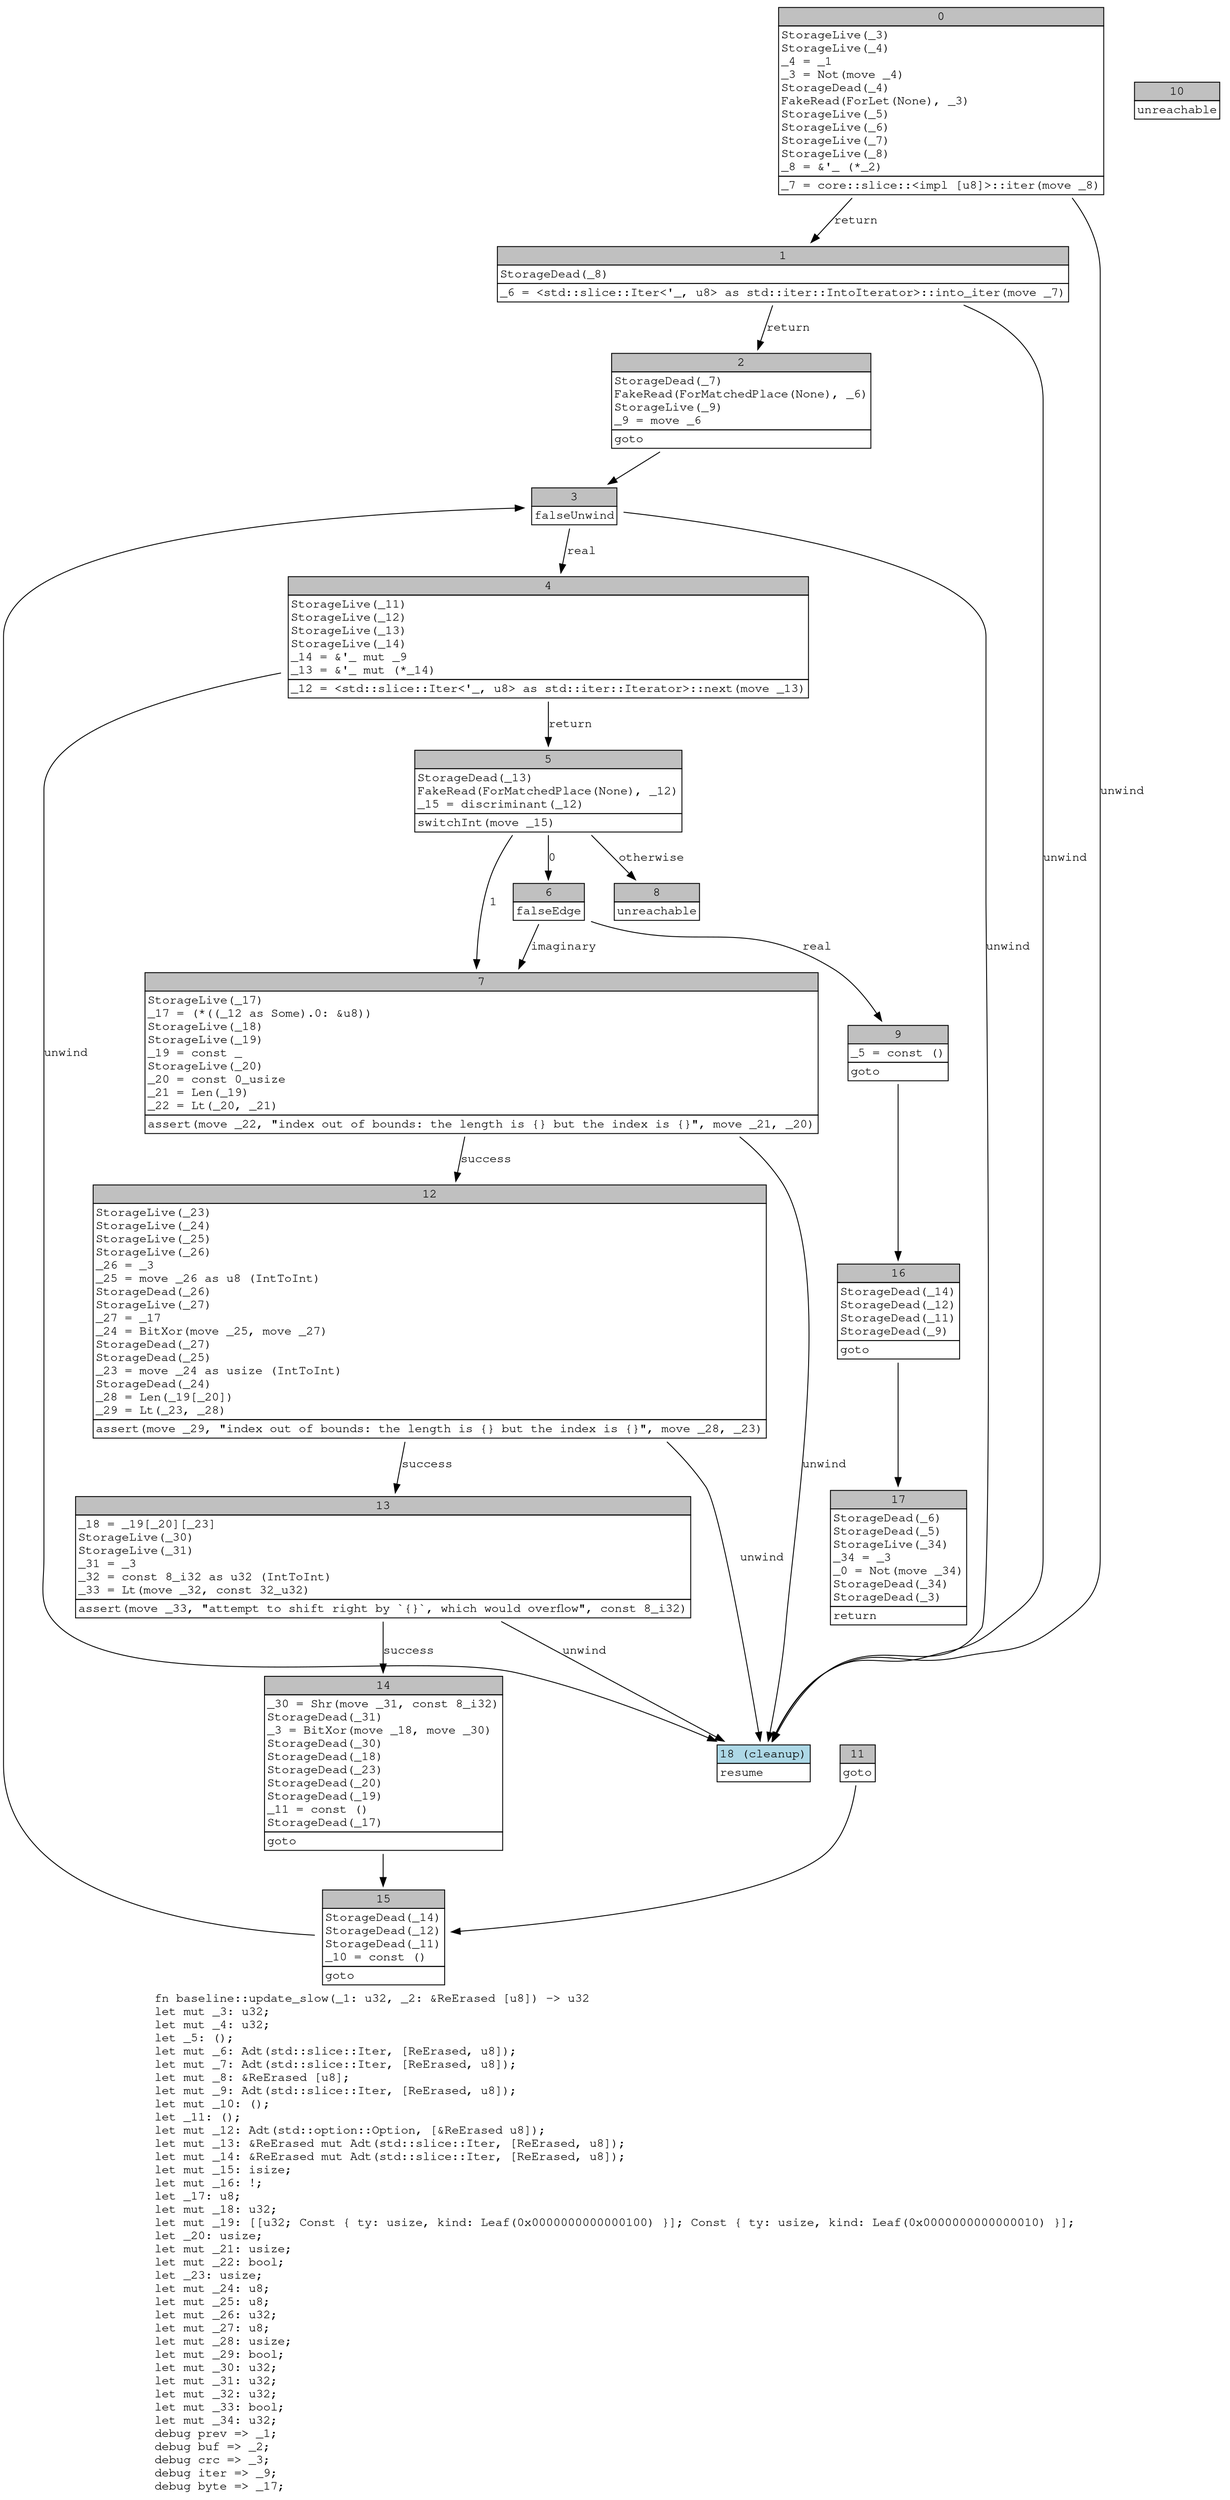 digraph Mir_0_18 {
    graph [fontname="Courier, monospace"];
    node [fontname="Courier, monospace"];
    edge [fontname="Courier, monospace"];
    label=<fn baseline::update_slow(_1: u32, _2: &amp;ReErased [u8]) -&gt; u32<br align="left"/>let mut _3: u32;<br align="left"/>let mut _4: u32;<br align="left"/>let _5: ();<br align="left"/>let mut _6: Adt(std::slice::Iter, [ReErased, u8]);<br align="left"/>let mut _7: Adt(std::slice::Iter, [ReErased, u8]);<br align="left"/>let mut _8: &amp;ReErased [u8];<br align="left"/>let mut _9: Adt(std::slice::Iter, [ReErased, u8]);<br align="left"/>let mut _10: ();<br align="left"/>let _11: ();<br align="left"/>let mut _12: Adt(std::option::Option, [&amp;ReErased u8]);<br align="left"/>let mut _13: &amp;ReErased mut Adt(std::slice::Iter, [ReErased, u8]);<br align="left"/>let mut _14: &amp;ReErased mut Adt(std::slice::Iter, [ReErased, u8]);<br align="left"/>let mut _15: isize;<br align="left"/>let mut _16: !;<br align="left"/>let _17: u8;<br align="left"/>let mut _18: u32;<br align="left"/>let mut _19: [[u32; Const { ty: usize, kind: Leaf(0x0000000000000100) }]; Const { ty: usize, kind: Leaf(0x0000000000000010) }];<br align="left"/>let _20: usize;<br align="left"/>let mut _21: usize;<br align="left"/>let mut _22: bool;<br align="left"/>let _23: usize;<br align="left"/>let mut _24: u8;<br align="left"/>let mut _25: u8;<br align="left"/>let mut _26: u32;<br align="left"/>let mut _27: u8;<br align="left"/>let mut _28: usize;<br align="left"/>let mut _29: bool;<br align="left"/>let mut _30: u32;<br align="left"/>let mut _31: u32;<br align="left"/>let mut _32: u32;<br align="left"/>let mut _33: bool;<br align="left"/>let mut _34: u32;<br align="left"/>debug prev =&gt; _1;<br align="left"/>debug buf =&gt; _2;<br align="left"/>debug crc =&gt; _3;<br align="left"/>debug iter =&gt; _9;<br align="left"/>debug byte =&gt; _17;<br align="left"/>>;
    bb0__0_18 [shape="none", label=<<table border="0" cellborder="1" cellspacing="0"><tr><td bgcolor="gray" align="center" colspan="1">0</td></tr><tr><td align="left" balign="left">StorageLive(_3)<br/>StorageLive(_4)<br/>_4 = _1<br/>_3 = Not(move _4)<br/>StorageDead(_4)<br/>FakeRead(ForLet(None), _3)<br/>StorageLive(_5)<br/>StorageLive(_6)<br/>StorageLive(_7)<br/>StorageLive(_8)<br/>_8 = &amp;'_ (*_2)<br/></td></tr><tr><td align="left">_7 = core::slice::&lt;impl [u8]&gt;::iter(move _8)</td></tr></table>>];
    bb1__0_18 [shape="none", label=<<table border="0" cellborder="1" cellspacing="0"><tr><td bgcolor="gray" align="center" colspan="1">1</td></tr><tr><td align="left" balign="left">StorageDead(_8)<br/></td></tr><tr><td align="left">_6 = &lt;std::slice::Iter&lt;'_, u8&gt; as std::iter::IntoIterator&gt;::into_iter(move _7)</td></tr></table>>];
    bb2__0_18 [shape="none", label=<<table border="0" cellborder="1" cellspacing="0"><tr><td bgcolor="gray" align="center" colspan="1">2</td></tr><tr><td align="left" balign="left">StorageDead(_7)<br/>FakeRead(ForMatchedPlace(None), _6)<br/>StorageLive(_9)<br/>_9 = move _6<br/></td></tr><tr><td align="left">goto</td></tr></table>>];
    bb3__0_18 [shape="none", label=<<table border="0" cellborder="1" cellspacing="0"><tr><td bgcolor="gray" align="center" colspan="1">3</td></tr><tr><td align="left">falseUnwind</td></tr></table>>];
    bb4__0_18 [shape="none", label=<<table border="0" cellborder="1" cellspacing="0"><tr><td bgcolor="gray" align="center" colspan="1">4</td></tr><tr><td align="left" balign="left">StorageLive(_11)<br/>StorageLive(_12)<br/>StorageLive(_13)<br/>StorageLive(_14)<br/>_14 = &amp;'_ mut _9<br/>_13 = &amp;'_ mut (*_14)<br/></td></tr><tr><td align="left">_12 = &lt;std::slice::Iter&lt;'_, u8&gt; as std::iter::Iterator&gt;::next(move _13)</td></tr></table>>];
    bb5__0_18 [shape="none", label=<<table border="0" cellborder="1" cellspacing="0"><tr><td bgcolor="gray" align="center" colspan="1">5</td></tr><tr><td align="left" balign="left">StorageDead(_13)<br/>FakeRead(ForMatchedPlace(None), _12)<br/>_15 = discriminant(_12)<br/></td></tr><tr><td align="left">switchInt(move _15)</td></tr></table>>];
    bb6__0_18 [shape="none", label=<<table border="0" cellborder="1" cellspacing="0"><tr><td bgcolor="gray" align="center" colspan="1">6</td></tr><tr><td align="left">falseEdge</td></tr></table>>];
    bb7__0_18 [shape="none", label=<<table border="0" cellborder="1" cellspacing="0"><tr><td bgcolor="gray" align="center" colspan="1">7</td></tr><tr><td align="left" balign="left">StorageLive(_17)<br/>_17 = (*((_12 as Some).0: &amp;u8))<br/>StorageLive(_18)<br/>StorageLive(_19)<br/>_19 = const _<br/>StorageLive(_20)<br/>_20 = const 0_usize<br/>_21 = Len(_19)<br/>_22 = Lt(_20, _21)<br/></td></tr><tr><td align="left">assert(move _22, &quot;index out of bounds: the length is {} but the index is {}&quot;, move _21, _20)</td></tr></table>>];
    bb8__0_18 [shape="none", label=<<table border="0" cellborder="1" cellspacing="0"><tr><td bgcolor="gray" align="center" colspan="1">8</td></tr><tr><td align="left">unreachable</td></tr></table>>];
    bb9__0_18 [shape="none", label=<<table border="0" cellborder="1" cellspacing="0"><tr><td bgcolor="gray" align="center" colspan="1">9</td></tr><tr><td align="left" balign="left">_5 = const ()<br/></td></tr><tr><td align="left">goto</td></tr></table>>];
    bb10__0_18 [shape="none", label=<<table border="0" cellborder="1" cellspacing="0"><tr><td bgcolor="gray" align="center" colspan="1">10</td></tr><tr><td align="left">unreachable</td></tr></table>>];
    bb11__0_18 [shape="none", label=<<table border="0" cellborder="1" cellspacing="0"><tr><td bgcolor="gray" align="center" colspan="1">11</td></tr><tr><td align="left">goto</td></tr></table>>];
    bb12__0_18 [shape="none", label=<<table border="0" cellborder="1" cellspacing="0"><tr><td bgcolor="gray" align="center" colspan="1">12</td></tr><tr><td align="left" balign="left">StorageLive(_23)<br/>StorageLive(_24)<br/>StorageLive(_25)<br/>StorageLive(_26)<br/>_26 = _3<br/>_25 = move _26 as u8 (IntToInt)<br/>StorageDead(_26)<br/>StorageLive(_27)<br/>_27 = _17<br/>_24 = BitXor(move _25, move _27)<br/>StorageDead(_27)<br/>StorageDead(_25)<br/>_23 = move _24 as usize (IntToInt)<br/>StorageDead(_24)<br/>_28 = Len(_19[_20])<br/>_29 = Lt(_23, _28)<br/></td></tr><tr><td align="left">assert(move _29, &quot;index out of bounds: the length is {} but the index is {}&quot;, move _28, _23)</td></tr></table>>];
    bb13__0_18 [shape="none", label=<<table border="0" cellborder="1" cellspacing="0"><tr><td bgcolor="gray" align="center" colspan="1">13</td></tr><tr><td align="left" balign="left">_18 = _19[_20][_23]<br/>StorageLive(_30)<br/>StorageLive(_31)<br/>_31 = _3<br/>_32 = const 8_i32 as u32 (IntToInt)<br/>_33 = Lt(move _32, const 32_u32)<br/></td></tr><tr><td align="left">assert(move _33, &quot;attempt to shift right by `{}`, which would overflow&quot;, const 8_i32)</td></tr></table>>];
    bb14__0_18 [shape="none", label=<<table border="0" cellborder="1" cellspacing="0"><tr><td bgcolor="gray" align="center" colspan="1">14</td></tr><tr><td align="left" balign="left">_30 = Shr(move _31, const 8_i32)<br/>StorageDead(_31)<br/>_3 = BitXor(move _18, move _30)<br/>StorageDead(_30)<br/>StorageDead(_18)<br/>StorageDead(_23)<br/>StorageDead(_20)<br/>StorageDead(_19)<br/>_11 = const ()<br/>StorageDead(_17)<br/></td></tr><tr><td align="left">goto</td></tr></table>>];
    bb15__0_18 [shape="none", label=<<table border="0" cellborder="1" cellspacing="0"><tr><td bgcolor="gray" align="center" colspan="1">15</td></tr><tr><td align="left" balign="left">StorageDead(_14)<br/>StorageDead(_12)<br/>StorageDead(_11)<br/>_10 = const ()<br/></td></tr><tr><td align="left">goto</td></tr></table>>];
    bb16__0_18 [shape="none", label=<<table border="0" cellborder="1" cellspacing="0"><tr><td bgcolor="gray" align="center" colspan="1">16</td></tr><tr><td align="left" balign="left">StorageDead(_14)<br/>StorageDead(_12)<br/>StorageDead(_11)<br/>StorageDead(_9)<br/></td></tr><tr><td align="left">goto</td></tr></table>>];
    bb17__0_18 [shape="none", label=<<table border="0" cellborder="1" cellspacing="0"><tr><td bgcolor="gray" align="center" colspan="1">17</td></tr><tr><td align="left" balign="left">StorageDead(_6)<br/>StorageDead(_5)<br/>StorageLive(_34)<br/>_34 = _3<br/>_0 = Not(move _34)<br/>StorageDead(_34)<br/>StorageDead(_3)<br/></td></tr><tr><td align="left">return</td></tr></table>>];
    bb18__0_18 [shape="none", label=<<table border="0" cellborder="1" cellspacing="0"><tr><td bgcolor="lightblue" align="center" colspan="1">18 (cleanup)</td></tr><tr><td align="left">resume</td></tr></table>>];
    bb0__0_18 -> bb1__0_18 [label="return"];
    bb0__0_18 -> bb18__0_18 [label="unwind"];
    bb1__0_18 -> bb2__0_18 [label="return"];
    bb1__0_18 -> bb18__0_18 [label="unwind"];
    bb2__0_18 -> bb3__0_18 [label=""];
    bb3__0_18 -> bb4__0_18 [label="real"];
    bb3__0_18 -> bb18__0_18 [label="unwind"];
    bb4__0_18 -> bb5__0_18 [label="return"];
    bb4__0_18 -> bb18__0_18 [label="unwind"];
    bb5__0_18 -> bb6__0_18 [label="0"];
    bb5__0_18 -> bb7__0_18 [label="1"];
    bb5__0_18 -> bb8__0_18 [label="otherwise"];
    bb6__0_18 -> bb9__0_18 [label="real"];
    bb6__0_18 -> bb7__0_18 [label="imaginary"];
    bb7__0_18 -> bb12__0_18 [label="success"];
    bb7__0_18 -> bb18__0_18 [label="unwind"];
    bb9__0_18 -> bb16__0_18 [label=""];
    bb11__0_18 -> bb15__0_18 [label=""];
    bb12__0_18 -> bb13__0_18 [label="success"];
    bb12__0_18 -> bb18__0_18 [label="unwind"];
    bb13__0_18 -> bb14__0_18 [label="success"];
    bb13__0_18 -> bb18__0_18 [label="unwind"];
    bb14__0_18 -> bb15__0_18 [label=""];
    bb15__0_18 -> bb3__0_18 [label=""];
    bb16__0_18 -> bb17__0_18 [label=""];
}
